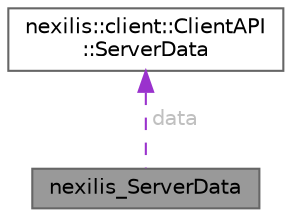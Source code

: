 digraph "nexilis_ServerData"
{
 // LATEX_PDF_SIZE
  bgcolor="transparent";
  edge [fontname=Helvetica,fontsize=10,labelfontname=Helvetica,labelfontsize=10];
  node [fontname=Helvetica,fontsize=10,shape=box,height=0.2,width=0.4];
  Node1 [id="Node000001",label="nexilis_ServerData",height=0.2,width=0.4,color="gray40", fillcolor="grey60", style="filled", fontcolor="black",tooltip=" "];
  Node2 -> Node1 [id="edge1_Node000001_Node000002",dir="back",color="darkorchid3",style="dashed",tooltip=" ",label=" data",fontcolor="grey" ];
  Node2 [id="Node000002",label="nexilis::client::ClientAPI\l::ServerData",height=0.2,width=0.4,color="gray40", fillcolor="white", style="filled",URL="$d5/dce/classnexilis_1_1client_1_1ClientAPI_1_1ServerData.html",tooltip=" "];
}
